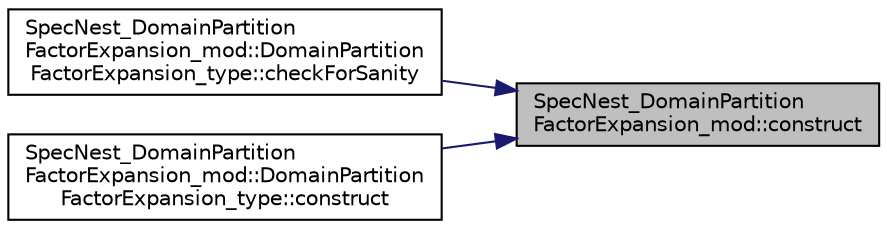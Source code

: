 digraph "SpecNest_DomainPartitionFactorExpansion_mod::construct"
{
 // LATEX_PDF_SIZE
  edge [fontname="Helvetica",fontsize="10",labelfontname="Helvetica",labelfontsize="10"];
  node [fontname="Helvetica",fontsize="10",shape=record];
  rankdir="RL";
  Node1 [label="SpecNest_DomainPartition\lFactorExpansion_mod::construct",height=0.2,width=0.4,color="black", fillcolor="grey75", style="filled", fontcolor="black",tooltip=" "];
  Node1 -> Node2 [dir="back",color="midnightblue",fontsize="10",style="solid",fontname="Helvetica"];
  Node2 [label="SpecNest_DomainPartition\lFactorExpansion_mod::DomainPartition\lFactorExpansion_type::checkForSanity",height=0.2,width=0.4,color="black", fillcolor="white", style="filled",URL="$structSpecNest__DomainPartitionFactorExpansion__mod_1_1DomainPartitionFactorExpansion__type.html#a1e6ee91fb427c54cea9d45a3dcf48123",tooltip=" "];
  Node1 -> Node3 [dir="back",color="midnightblue",fontsize="10",style="solid",fontname="Helvetica"];
  Node3 [label="SpecNest_DomainPartition\lFactorExpansion_mod::DomainPartition\lFactorExpansion_type::construct",height=0.2,width=0.4,color="black", fillcolor="white", style="filled",URL="$structSpecNest__DomainPartitionFactorExpansion__mod_1_1DomainPartitionFactorExpansion__type.html#a6f724e6a94ac24504f34a82d0347263c",tooltip=" "];
}

